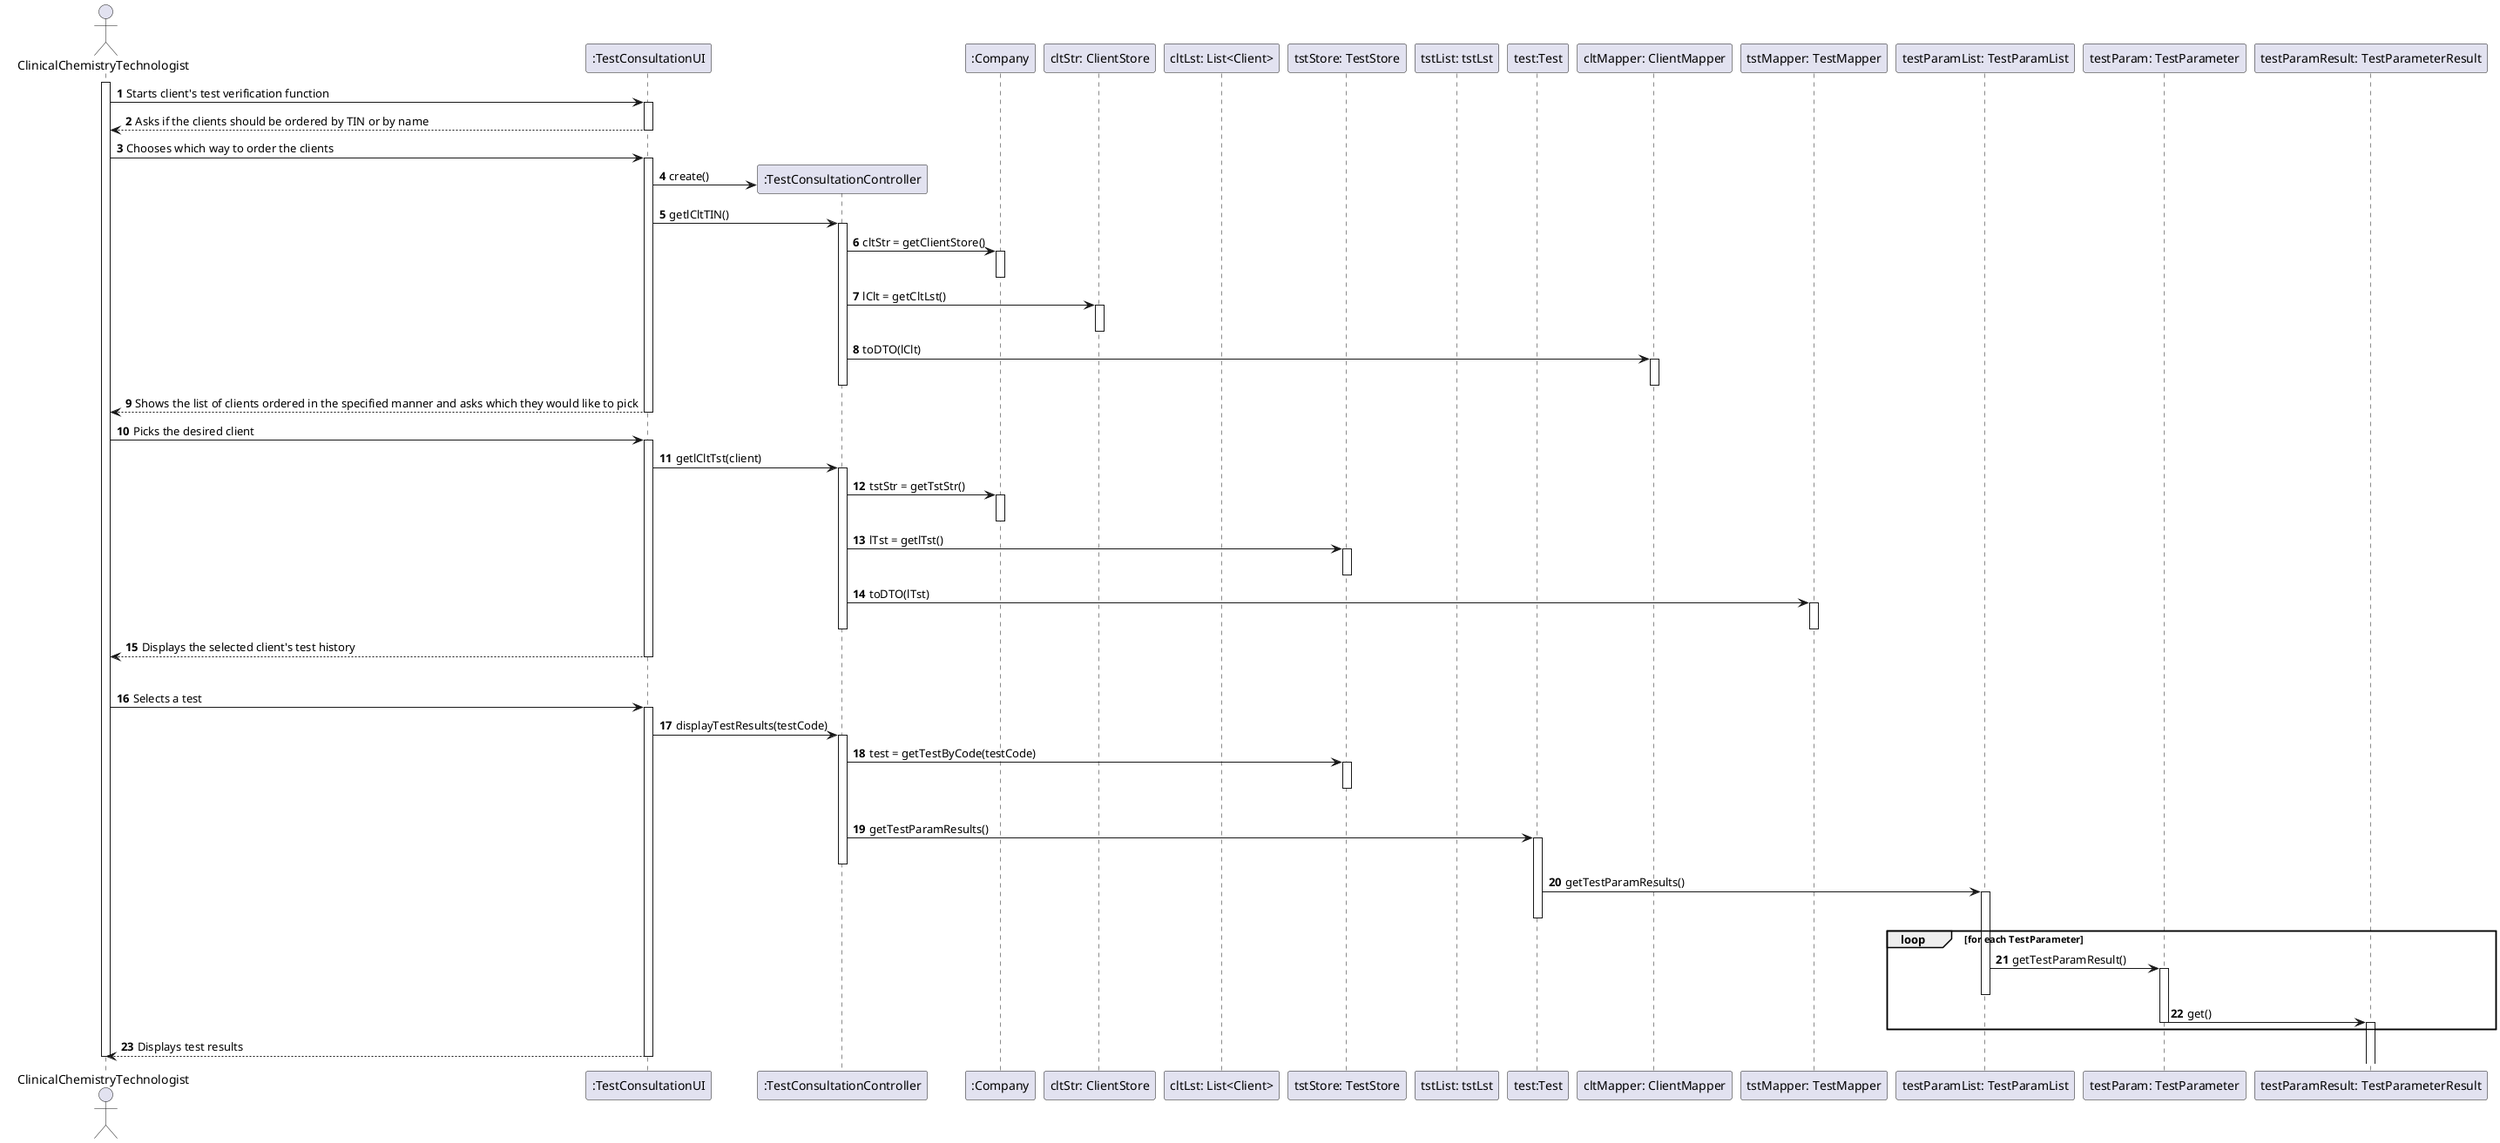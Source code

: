 @startuml
'https://plantuml.com/sequence-diagram

autonumber

actor ClinicalChemistryTechnologist as CCT
participant ":TestConsultationUI" as UI
participant ":TestConsultationController" as CTRL
participant ":Company" as CMP
participant "cltStr: ClientStore" as CLTSTR
participant "cltLst: List<Client>" as LST
participant "tstStore: TestStore" as TSTSTR
participant "tstList: tstLst" as TSTLST
participant "test:Test" as TST
participant "cltMapper: ClientMapper" as CLTMAP
participant "tstMapper: TestMapper" as TSTMAP
participant "testParamList: TestParamList" as LTSTPARAM
participant "testParam: TestParameter" as TSTPARAM
participant "testParamResult: TestParameterResult" as TSTPARAMRES

activate CCT
CCT -> UI: Starts client's test verification function
activate UI
UI --> CCT: Asks if the clients should be ordered by TIN or by name
deactivate UI
CCT -> UI: Chooses which way to order the clients
activate UI

create CTRL
UI -> CTRL: create()

UI -> CTRL: getlCltTIN()
activate CTRL

CTRL -> CMP: cltStr = getClientStore()
activate CMP
deactivate CMP

CTRL -> CLTSTR: lClt = getCltLst()
activate CLTSTR
deactivate CLTSTR

CTRL -> CLTMAP: toDTO(lClt)
activate CLTMAP
deactivate CLTMAP

deactivate CTRL

UI --> CCT: Shows the list of clients ordered in the specified manner and asks which they would like to pick
deactivate UI

CCT -> UI: Picks the desired client
activate UI

UI -> CTRL: getlCltTst(client)
activate CTRL

CTRL -> CMP: tstStr = getTstStr()
activate CMP
deactivate CMP

CTRL -> TSTSTR: lTst = getlTst()
activate TSTSTR
deactivate TSTSTR

CTRL -> TSTMAP: toDTO(lTst)
activate TSTMAP
deactivate TSTMAP
deactivate CTRL

UI --> CCT: Displays the selected client's test history
deactivate UI

loop until clinical chemistry technologist has checked all the wanted tests
CCT -> UI : Selects a test
activate UI
UI -> CTRL : displayTestResults(testCode)
activate CTRL
CTRL -> TSTSTR : test = getTestByCode(testCode)
activate TSTSTR
|||
deactivate TSTSTR
CTRL -> TST : getTestParamResults()
activate TST
deactivate CTRL
TST -> LTSTPARAM : getTestParamResults()
activate LTSTPARAM
deactivate TST
loop for each TestParameter
LTSTPARAM -> TSTPARAM : getTestParamResult()
activate TSTPARAM
deactivate LTSTPARAM
TSTPARAM -> TSTPARAMRES : get()
deactivate TSTPARAM
activate TSTPARAMRES
deactivate TSTPARAMRES
end loop

UI --> CCT : Displays test results

deactivate UI
deactivate CCT
@enduml